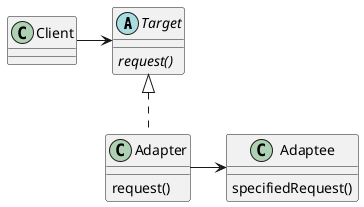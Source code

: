 @startuml

abstract Target {
  {abstract} request()
}

Client -> Target

class Adapter {
  request()
}
Target <|.. Adapter

class Adaptee {
  specifiedRequest()
}
Adapter -> Adaptee


@enduml
